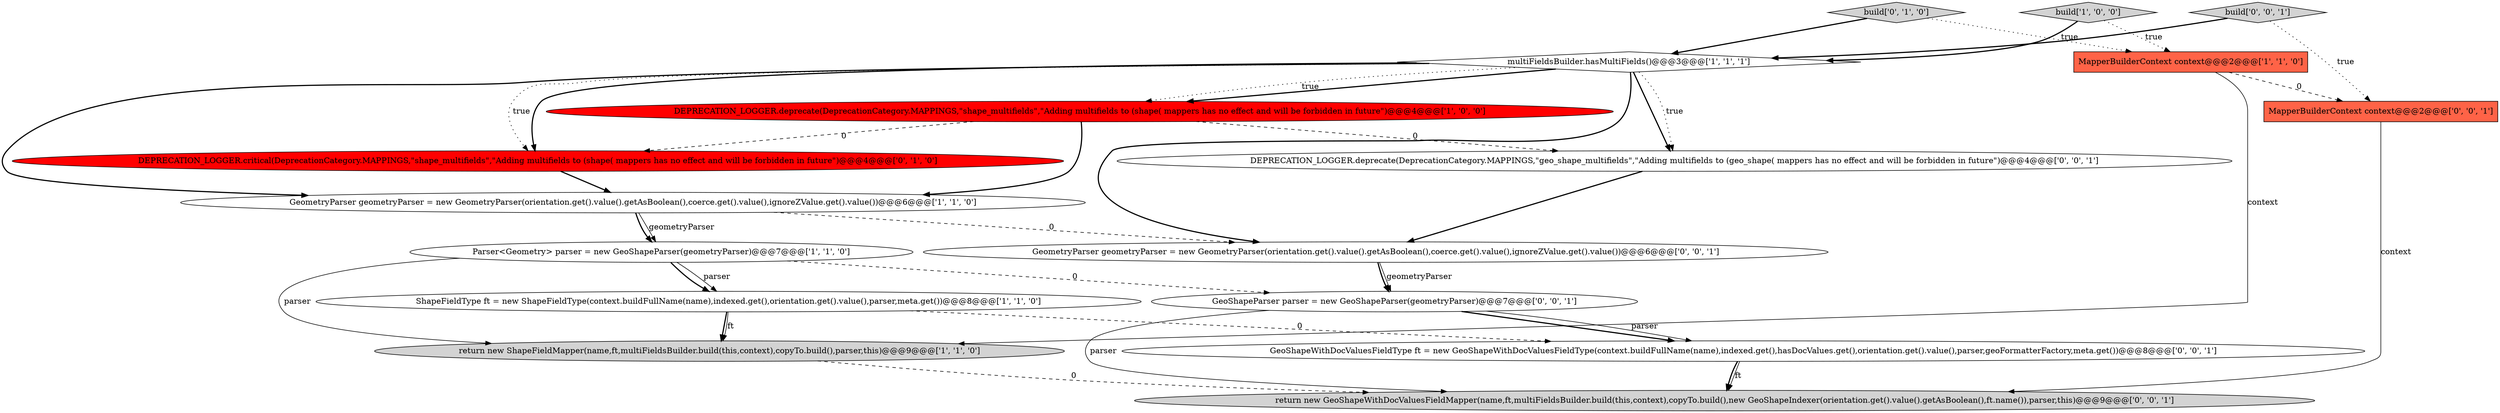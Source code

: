 digraph {
10 [style = filled, label = "GeometryParser geometryParser = new GeometryParser(orientation.get().value().getAsBoolean(),coerce.get().value(),ignoreZValue.get().value())@@@6@@@['0', '0', '1']", fillcolor = white, shape = ellipse image = "AAA0AAABBB3BBB"];
7 [style = filled, label = "GeometryParser geometryParser = new GeometryParser(orientation.get().value().getAsBoolean(),coerce.get().value(),ignoreZValue.get().value())@@@6@@@['1', '1', '0']", fillcolor = white, shape = ellipse image = "AAA0AAABBB1BBB"];
12 [style = filled, label = "DEPRECATION_LOGGER.deprecate(DeprecationCategory.MAPPINGS,\"geo_shape_multifields\",\"Adding multifields to (geo_shape( mappers has no effect and will be forbidden in future\")@@@4@@@['0', '0', '1']", fillcolor = white, shape = ellipse image = "AAA0AAABBB3BBB"];
5 [style = filled, label = "return new ShapeFieldMapper(name,ft,multiFieldsBuilder.build(this,context),copyTo.build(),parser,this)@@@9@@@['1', '1', '0']", fillcolor = lightgray, shape = ellipse image = "AAA0AAABBB1BBB"];
9 [style = filled, label = "build['0', '1', '0']", fillcolor = lightgray, shape = diamond image = "AAA0AAABBB2BBB"];
14 [style = filled, label = "GeoShapeWithDocValuesFieldType ft = new GeoShapeWithDocValuesFieldType(context.buildFullName(name),indexed.get(),hasDocValues.get(),orientation.get().value(),parser,geoFormatterFactory,meta.get())@@@8@@@['0', '0', '1']", fillcolor = white, shape = ellipse image = "AAA0AAABBB3BBB"];
15 [style = filled, label = "GeoShapeParser parser = new GeoShapeParser(geometryParser)@@@7@@@['0', '0', '1']", fillcolor = white, shape = ellipse image = "AAA0AAABBB3BBB"];
16 [style = filled, label = "build['0', '0', '1']", fillcolor = lightgray, shape = diamond image = "AAA0AAABBB3BBB"];
6 [style = filled, label = "build['1', '0', '0']", fillcolor = lightgray, shape = diamond image = "AAA0AAABBB1BBB"];
1 [style = filled, label = "DEPRECATION_LOGGER.deprecate(DeprecationCategory.MAPPINGS,\"shape_multifields\",\"Adding multifields to (shape( mappers has no effect and will be forbidden in future\")@@@4@@@['1', '0', '0']", fillcolor = red, shape = ellipse image = "AAA1AAABBB1BBB"];
8 [style = filled, label = "DEPRECATION_LOGGER.critical(DeprecationCategory.MAPPINGS,\"shape_multifields\",\"Adding multifields to (shape( mappers has no effect and will be forbidden in future\")@@@4@@@['0', '1', '0']", fillcolor = red, shape = ellipse image = "AAA1AAABBB2BBB"];
2 [style = filled, label = "Parser<Geometry> parser = new GeoShapeParser(geometryParser)@@@7@@@['1', '1', '0']", fillcolor = white, shape = ellipse image = "AAA0AAABBB1BBB"];
11 [style = filled, label = "MapperBuilderContext context@@@2@@@['0', '0', '1']", fillcolor = tomato, shape = box image = "AAA0AAABBB3BBB"];
0 [style = filled, label = "MapperBuilderContext context@@@2@@@['1', '1', '0']", fillcolor = tomato, shape = box image = "AAA0AAABBB1BBB"];
13 [style = filled, label = "return new GeoShapeWithDocValuesFieldMapper(name,ft,multiFieldsBuilder.build(this,context),copyTo.build(),new GeoShapeIndexer(orientation.get().value().getAsBoolean(),ft.name()),parser,this)@@@9@@@['0', '0', '1']", fillcolor = lightgray, shape = ellipse image = "AAA0AAABBB3BBB"];
4 [style = filled, label = "ShapeFieldType ft = new ShapeFieldType(context.buildFullName(name),indexed.get(),orientation.get().value(),parser,meta.get())@@@8@@@['1', '1', '0']", fillcolor = white, shape = ellipse image = "AAA0AAABBB1BBB"];
3 [style = filled, label = "multiFieldsBuilder.hasMultiFields()@@@3@@@['1', '1', '1']", fillcolor = white, shape = diamond image = "AAA0AAABBB1BBB"];
5->13 [style = dashed, label="0"];
16->3 [style = bold, label=""];
6->3 [style = bold, label=""];
9->0 [style = dotted, label="true"];
15->13 [style = solid, label="parser"];
2->5 [style = solid, label="parser"];
10->15 [style = bold, label=""];
0->5 [style = solid, label="context"];
3->1 [style = bold, label=""];
15->14 [style = bold, label=""];
10->15 [style = solid, label="geometryParser"];
11->13 [style = solid, label="context"];
0->11 [style = dashed, label="0"];
3->12 [style = bold, label=""];
2->4 [style = bold, label=""];
1->7 [style = bold, label=""];
7->2 [style = solid, label="geometryParser"];
8->7 [style = bold, label=""];
15->14 [style = solid, label="parser"];
2->15 [style = dashed, label="0"];
4->5 [style = solid, label="ft"];
3->10 [style = bold, label=""];
1->12 [style = dashed, label="0"];
12->10 [style = bold, label=""];
3->7 [style = bold, label=""];
7->2 [style = bold, label=""];
3->12 [style = dotted, label="true"];
3->8 [style = bold, label=""];
2->4 [style = solid, label="parser"];
14->13 [style = solid, label="ft"];
9->3 [style = bold, label=""];
1->8 [style = dashed, label="0"];
7->10 [style = dashed, label="0"];
4->14 [style = dashed, label="0"];
6->0 [style = dotted, label="true"];
14->13 [style = bold, label=""];
3->8 [style = dotted, label="true"];
16->11 [style = dotted, label="true"];
3->1 [style = dotted, label="true"];
4->5 [style = bold, label=""];
}

